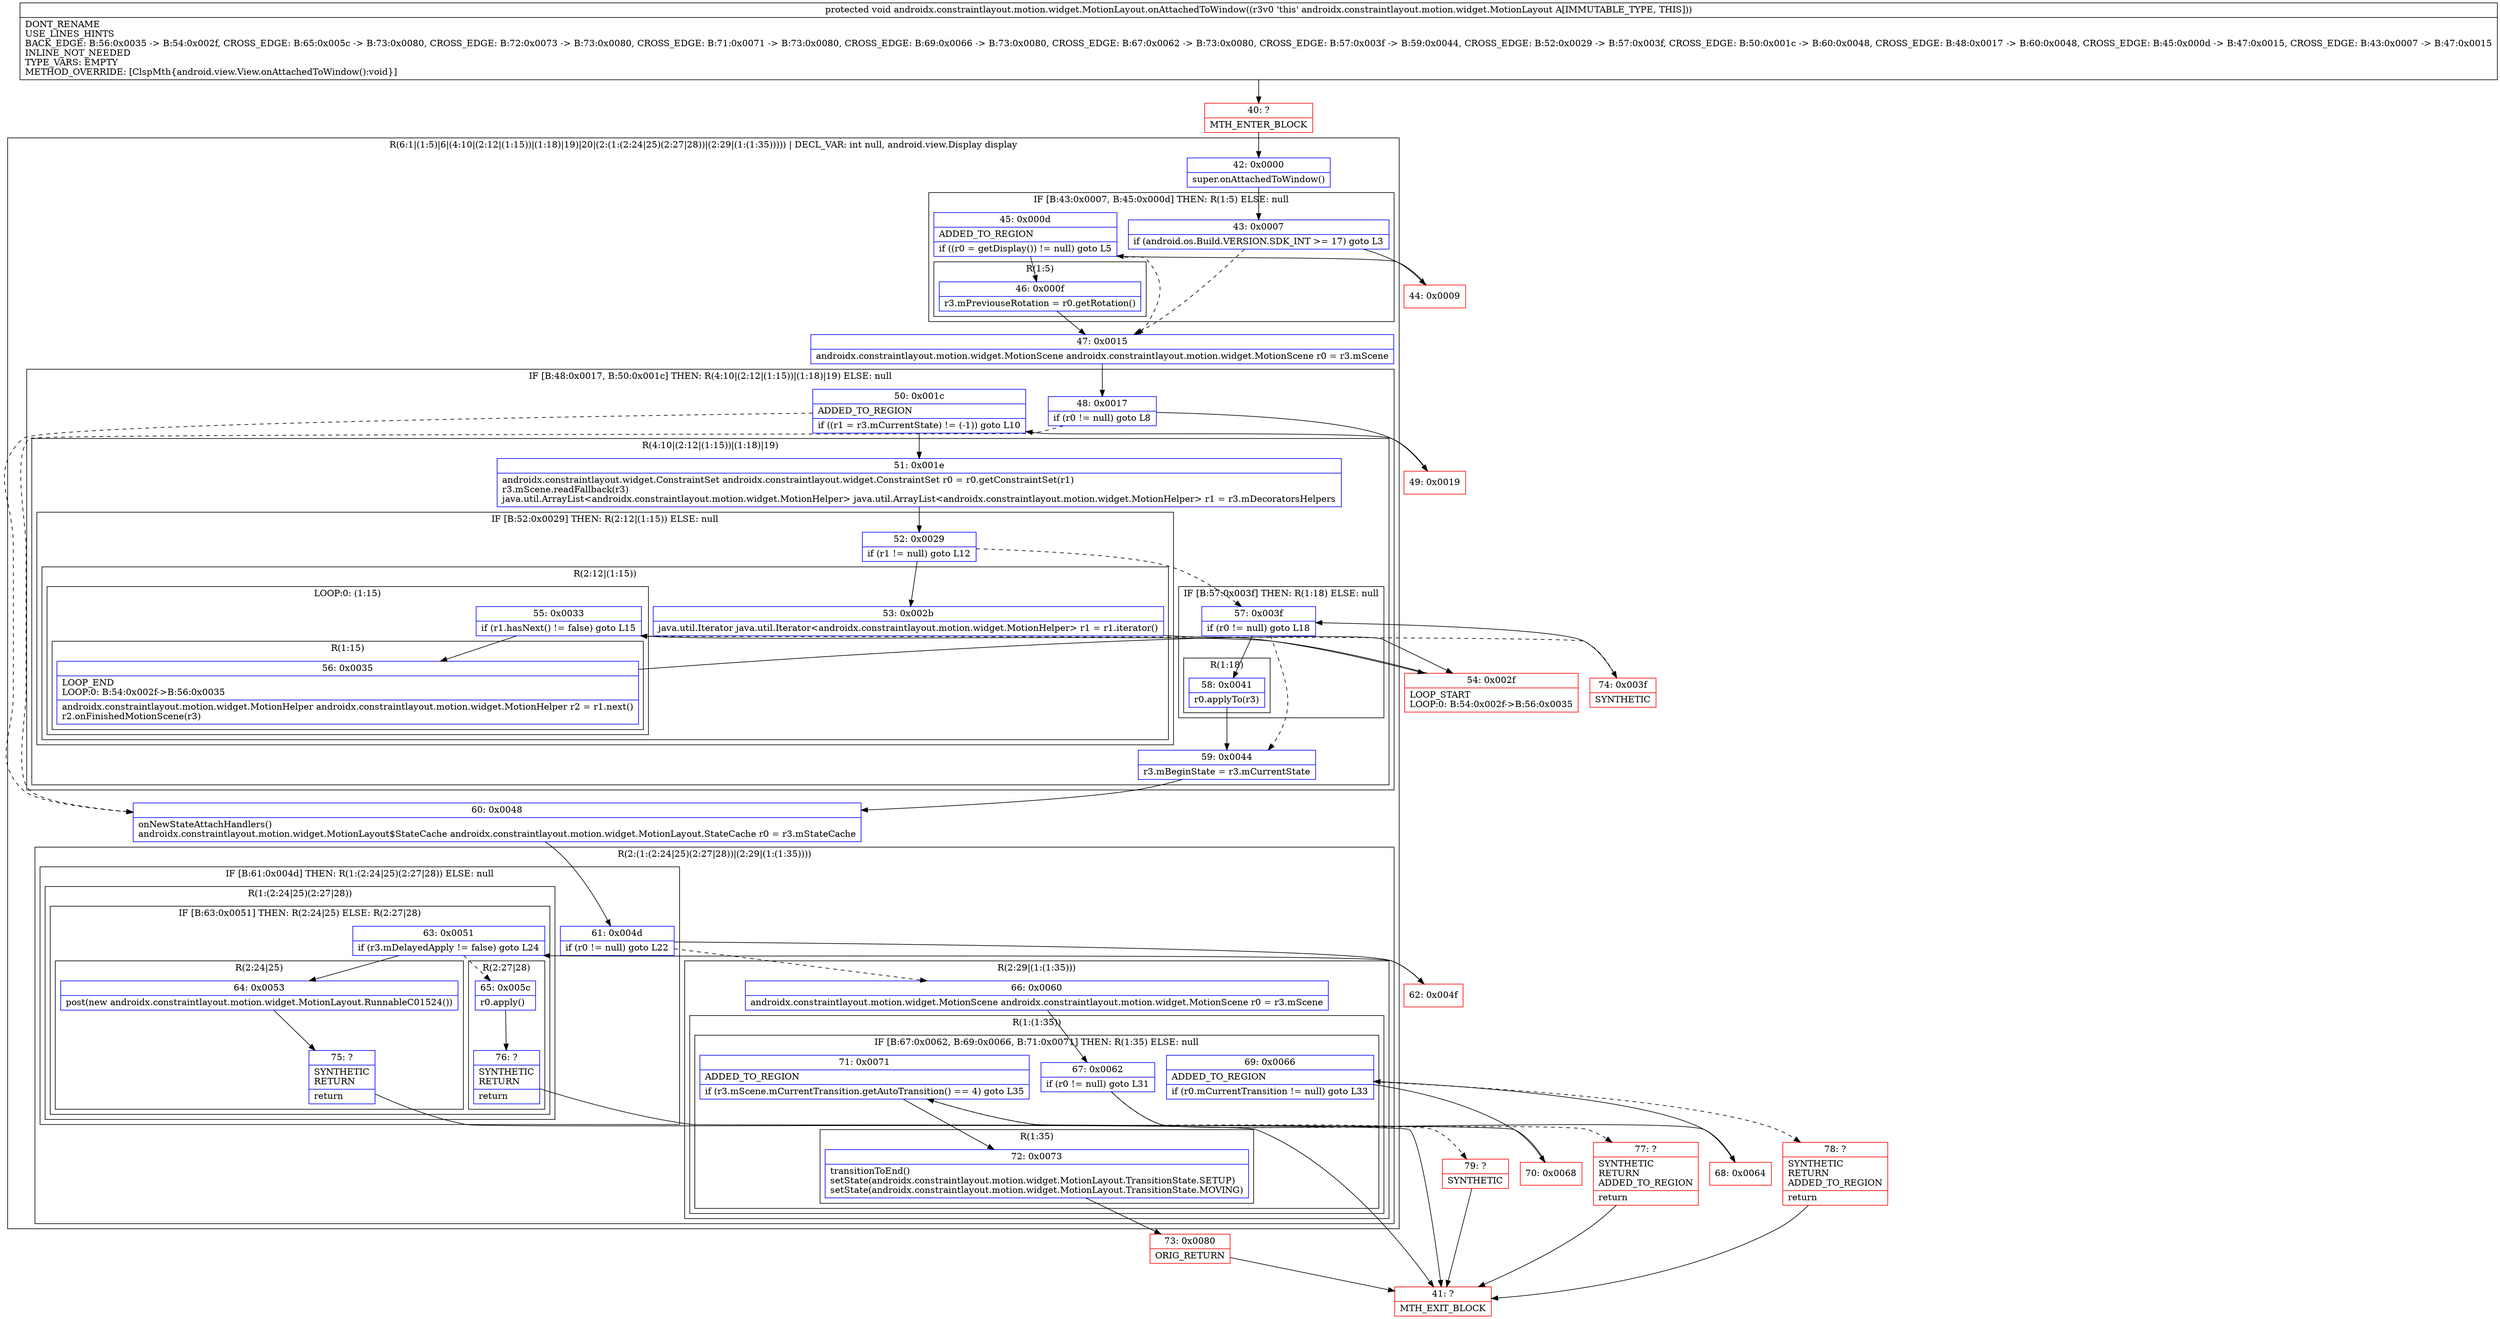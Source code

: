 digraph "CFG forandroidx.constraintlayout.motion.widget.MotionLayout.onAttachedToWindow()V" {
subgraph cluster_Region_1639649907 {
label = "R(6:1|(1:5)|6|(4:10|(2:12|(1:15))|(1:18)|19)|20|(2:(1:(2:24|25)(2:27|28))|(2:29|(1:(1:35))))) | DECL_VAR: int null, android.view.Display display\l";
node [shape=record,color=blue];
Node_42 [shape=record,label="{42\:\ 0x0000|super.onAttachedToWindow()\l}"];
subgraph cluster_IfRegion_1087026257 {
label = "IF [B:43:0x0007, B:45:0x000d] THEN: R(1:5) ELSE: null";
node [shape=record,color=blue];
Node_43 [shape=record,label="{43\:\ 0x0007|if (android.os.Build.VERSION.SDK_INT \>= 17) goto L3\l}"];
Node_45 [shape=record,label="{45\:\ 0x000d|ADDED_TO_REGION\l|if ((r0 = getDisplay()) != null) goto L5\l}"];
subgraph cluster_Region_1202833174 {
label = "R(1:5)";
node [shape=record,color=blue];
Node_46 [shape=record,label="{46\:\ 0x000f|r3.mPreviouseRotation = r0.getRotation()\l}"];
}
}
Node_47 [shape=record,label="{47\:\ 0x0015|androidx.constraintlayout.motion.widget.MotionScene androidx.constraintlayout.motion.widget.MotionScene r0 = r3.mScene\l}"];
subgraph cluster_IfRegion_74732228 {
label = "IF [B:48:0x0017, B:50:0x001c] THEN: R(4:10|(2:12|(1:15))|(1:18)|19) ELSE: null";
node [shape=record,color=blue];
Node_48 [shape=record,label="{48\:\ 0x0017|if (r0 != null) goto L8\l}"];
Node_50 [shape=record,label="{50\:\ 0x001c|ADDED_TO_REGION\l|if ((r1 = r3.mCurrentState) != (\-1)) goto L10\l}"];
subgraph cluster_Region_766076682 {
label = "R(4:10|(2:12|(1:15))|(1:18)|19)";
node [shape=record,color=blue];
Node_51 [shape=record,label="{51\:\ 0x001e|androidx.constraintlayout.widget.ConstraintSet androidx.constraintlayout.widget.ConstraintSet r0 = r0.getConstraintSet(r1)\lr3.mScene.readFallback(r3)\ljava.util.ArrayList\<androidx.constraintlayout.motion.widget.MotionHelper\> java.util.ArrayList\<androidx.constraintlayout.motion.widget.MotionHelper\> r1 = r3.mDecoratorsHelpers\l}"];
subgraph cluster_IfRegion_1198065963 {
label = "IF [B:52:0x0029] THEN: R(2:12|(1:15)) ELSE: null";
node [shape=record,color=blue];
Node_52 [shape=record,label="{52\:\ 0x0029|if (r1 != null) goto L12\l}"];
subgraph cluster_Region_1815425113 {
label = "R(2:12|(1:15))";
node [shape=record,color=blue];
Node_53 [shape=record,label="{53\:\ 0x002b|java.util.Iterator java.util.Iterator\<androidx.constraintlayout.motion.widget.MotionHelper\> r1 = r1.iterator()\l}"];
subgraph cluster_LoopRegion_1698470109 {
label = "LOOP:0: (1:15)";
node [shape=record,color=blue];
Node_55 [shape=record,label="{55\:\ 0x0033|if (r1.hasNext() != false) goto L15\l}"];
subgraph cluster_Region_1062272457 {
label = "R(1:15)";
node [shape=record,color=blue];
Node_56 [shape=record,label="{56\:\ 0x0035|LOOP_END\lLOOP:0: B:54:0x002f\-\>B:56:0x0035\l|androidx.constraintlayout.motion.widget.MotionHelper androidx.constraintlayout.motion.widget.MotionHelper r2 = r1.next()\lr2.onFinishedMotionScene(r3)\l}"];
}
}
}
}
subgraph cluster_IfRegion_1172933943 {
label = "IF [B:57:0x003f] THEN: R(1:18) ELSE: null";
node [shape=record,color=blue];
Node_57 [shape=record,label="{57\:\ 0x003f|if (r0 != null) goto L18\l}"];
subgraph cluster_Region_927842156 {
label = "R(1:18)";
node [shape=record,color=blue];
Node_58 [shape=record,label="{58\:\ 0x0041|r0.applyTo(r3)\l}"];
}
}
Node_59 [shape=record,label="{59\:\ 0x0044|r3.mBeginState = r3.mCurrentState\l}"];
}
}
Node_60 [shape=record,label="{60\:\ 0x0048|onNewStateAttachHandlers()\landroidx.constraintlayout.motion.widget.MotionLayout$StateCache androidx.constraintlayout.motion.widget.MotionLayout.StateCache r0 = r3.mStateCache\l}"];
subgraph cluster_Region_1526521270 {
label = "R(2:(1:(2:24|25)(2:27|28))|(2:29|(1:(1:35))))";
node [shape=record,color=blue];
subgraph cluster_IfRegion_2049409447 {
label = "IF [B:61:0x004d] THEN: R(1:(2:24|25)(2:27|28)) ELSE: null";
node [shape=record,color=blue];
Node_61 [shape=record,label="{61\:\ 0x004d|if (r0 != null) goto L22\l}"];
subgraph cluster_Region_879735627 {
label = "R(1:(2:24|25)(2:27|28))";
node [shape=record,color=blue];
subgraph cluster_IfRegion_563274155 {
label = "IF [B:63:0x0051] THEN: R(2:24|25) ELSE: R(2:27|28)";
node [shape=record,color=blue];
Node_63 [shape=record,label="{63\:\ 0x0051|if (r3.mDelayedApply != false) goto L24\l}"];
subgraph cluster_Region_1758596088 {
label = "R(2:24|25)";
node [shape=record,color=blue];
Node_64 [shape=record,label="{64\:\ 0x0053|post(new androidx.constraintlayout.motion.widget.MotionLayout.RunnableC01524())\l}"];
Node_75 [shape=record,label="{75\:\ ?|SYNTHETIC\lRETURN\l|return\l}"];
}
subgraph cluster_Region_1136012314 {
label = "R(2:27|28)";
node [shape=record,color=blue];
Node_65 [shape=record,label="{65\:\ 0x005c|r0.apply()\l}"];
Node_76 [shape=record,label="{76\:\ ?|SYNTHETIC\lRETURN\l|return\l}"];
}
}
}
}
subgraph cluster_Region_1710400730 {
label = "R(2:29|(1:(1:35)))";
node [shape=record,color=blue];
Node_66 [shape=record,label="{66\:\ 0x0060|androidx.constraintlayout.motion.widget.MotionScene androidx.constraintlayout.motion.widget.MotionScene r0 = r3.mScene\l}"];
subgraph cluster_Region_1426029113 {
label = "R(1:(1:35))";
node [shape=record,color=blue];
subgraph cluster_IfRegion_59051609 {
label = "IF [B:67:0x0062, B:69:0x0066, B:71:0x0071] THEN: R(1:35) ELSE: null";
node [shape=record,color=blue];
Node_67 [shape=record,label="{67\:\ 0x0062|if (r0 != null) goto L31\l}"];
Node_69 [shape=record,label="{69\:\ 0x0066|ADDED_TO_REGION\l|if (r0.mCurrentTransition != null) goto L33\l}"];
Node_71 [shape=record,label="{71\:\ 0x0071|ADDED_TO_REGION\l|if (r3.mScene.mCurrentTransition.getAutoTransition() == 4) goto L35\l}"];
subgraph cluster_Region_490958342 {
label = "R(1:35)";
node [shape=record,color=blue];
Node_72 [shape=record,label="{72\:\ 0x0073|transitionToEnd()\lsetState(androidx.constraintlayout.motion.widget.MotionLayout.TransitionState.SETUP)\lsetState(androidx.constraintlayout.motion.widget.MotionLayout.TransitionState.MOVING)\l}"];
}
}
}
}
}
}
Node_40 [shape=record,color=red,label="{40\:\ ?|MTH_ENTER_BLOCK\l}"];
Node_44 [shape=record,color=red,label="{44\:\ 0x0009}"];
Node_49 [shape=record,color=red,label="{49\:\ 0x0019}"];
Node_54 [shape=record,color=red,label="{54\:\ 0x002f|LOOP_START\lLOOP:0: B:54:0x002f\-\>B:56:0x0035\l}"];
Node_74 [shape=record,color=red,label="{74\:\ 0x003f|SYNTHETIC\l}"];
Node_62 [shape=record,color=red,label="{62\:\ 0x004f}"];
Node_41 [shape=record,color=red,label="{41\:\ ?|MTH_EXIT_BLOCK\l}"];
Node_68 [shape=record,color=red,label="{68\:\ 0x0064}"];
Node_70 [shape=record,color=red,label="{70\:\ 0x0068}"];
Node_73 [shape=record,color=red,label="{73\:\ 0x0080|ORIG_RETURN\l}"];
Node_79 [shape=record,color=red,label="{79\:\ ?|SYNTHETIC\l}"];
Node_78 [shape=record,color=red,label="{78\:\ ?|SYNTHETIC\lRETURN\lADDED_TO_REGION\l|return\l}"];
Node_77 [shape=record,color=red,label="{77\:\ ?|SYNTHETIC\lRETURN\lADDED_TO_REGION\l|return\l}"];
MethodNode[shape=record,label="{protected void androidx.constraintlayout.motion.widget.MotionLayout.onAttachedToWindow((r3v0 'this' androidx.constraintlayout.motion.widget.MotionLayout A[IMMUTABLE_TYPE, THIS]))  | DONT_RENAME\lUSE_LINES_HINTS\lBACK_EDGE: B:56:0x0035 \-\> B:54:0x002f, CROSS_EDGE: B:65:0x005c \-\> B:73:0x0080, CROSS_EDGE: B:72:0x0073 \-\> B:73:0x0080, CROSS_EDGE: B:71:0x0071 \-\> B:73:0x0080, CROSS_EDGE: B:69:0x0066 \-\> B:73:0x0080, CROSS_EDGE: B:67:0x0062 \-\> B:73:0x0080, CROSS_EDGE: B:57:0x003f \-\> B:59:0x0044, CROSS_EDGE: B:52:0x0029 \-\> B:57:0x003f, CROSS_EDGE: B:50:0x001c \-\> B:60:0x0048, CROSS_EDGE: B:48:0x0017 \-\> B:60:0x0048, CROSS_EDGE: B:45:0x000d \-\> B:47:0x0015, CROSS_EDGE: B:43:0x0007 \-\> B:47:0x0015\lINLINE_NOT_NEEDED\lTYPE_VARS: EMPTY\lMETHOD_OVERRIDE: [ClspMth\{android.view.View.onAttachedToWindow():void\}]\l}"];
MethodNode -> Node_40;Node_42 -> Node_43;
Node_43 -> Node_44;
Node_43 -> Node_47[style=dashed];
Node_45 -> Node_46;
Node_45 -> Node_47[style=dashed];
Node_46 -> Node_47;
Node_47 -> Node_48;
Node_48 -> Node_49;
Node_48 -> Node_60[style=dashed];
Node_50 -> Node_51;
Node_50 -> Node_60[style=dashed];
Node_51 -> Node_52;
Node_52 -> Node_53;
Node_52 -> Node_57[style=dashed];
Node_53 -> Node_54;
Node_55 -> Node_56;
Node_55 -> Node_74[style=dashed];
Node_56 -> Node_54;
Node_57 -> Node_58;
Node_57 -> Node_59[style=dashed];
Node_58 -> Node_59;
Node_59 -> Node_60;
Node_60 -> Node_61;
Node_61 -> Node_62;
Node_61 -> Node_66[style=dashed];
Node_63 -> Node_64;
Node_63 -> Node_65[style=dashed];
Node_64 -> Node_75;
Node_75 -> Node_41;
Node_65 -> Node_76;
Node_76 -> Node_41;
Node_66 -> Node_67;
Node_67 -> Node_68;
Node_67 -> Node_77[style=dashed];
Node_69 -> Node_70;
Node_69 -> Node_78[style=dashed];
Node_71 -> Node_72;
Node_71 -> Node_79[style=dashed];
Node_72 -> Node_73;
Node_40 -> Node_42;
Node_44 -> Node_45;
Node_49 -> Node_50;
Node_54 -> Node_55;
Node_74 -> Node_57;
Node_62 -> Node_63;
Node_68 -> Node_69;
Node_70 -> Node_71;
Node_73 -> Node_41;
Node_79 -> Node_41;
Node_78 -> Node_41;
Node_77 -> Node_41;
}

